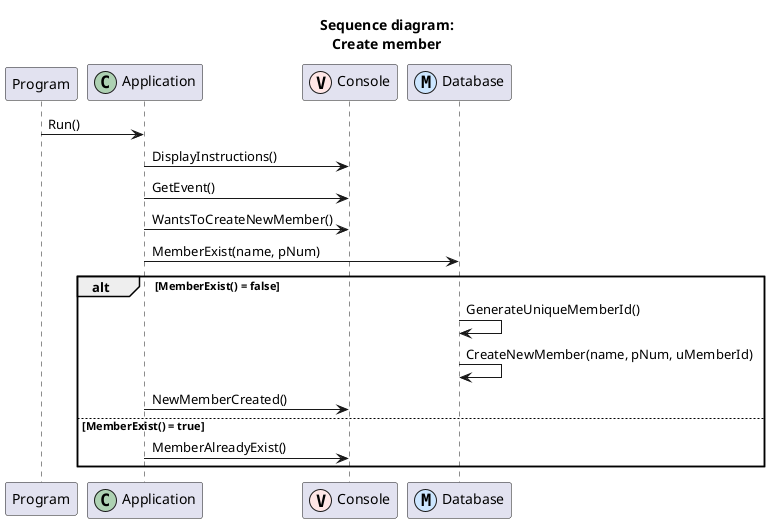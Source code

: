 @startuml
title Sequence diagram:\nCreate member
participant Program
participant Application << (C,#ADD1B2) >>
participant Console << (V,#FFE6E6) >>
participant Database << (M,#CCE6FF) >>

Program -> Application: Run()
Application -> Console: DisplayInstructions()
Application -> Console: GetEvent()
Application -> Console: WantsToCreateNewMember()
Application -> Database: MemberExist(name, pNum)

alt MemberExist() = false
    Database -> Database: GenerateUniqueMemberId()
    Database -> Database: CreateNewMember(name, pNum, uMemberId)
    Application -> Console: NewMemberCreated()
else MemberExist() = true
    Application -> Console: MemberAlreadyExist()
end
@enduml

